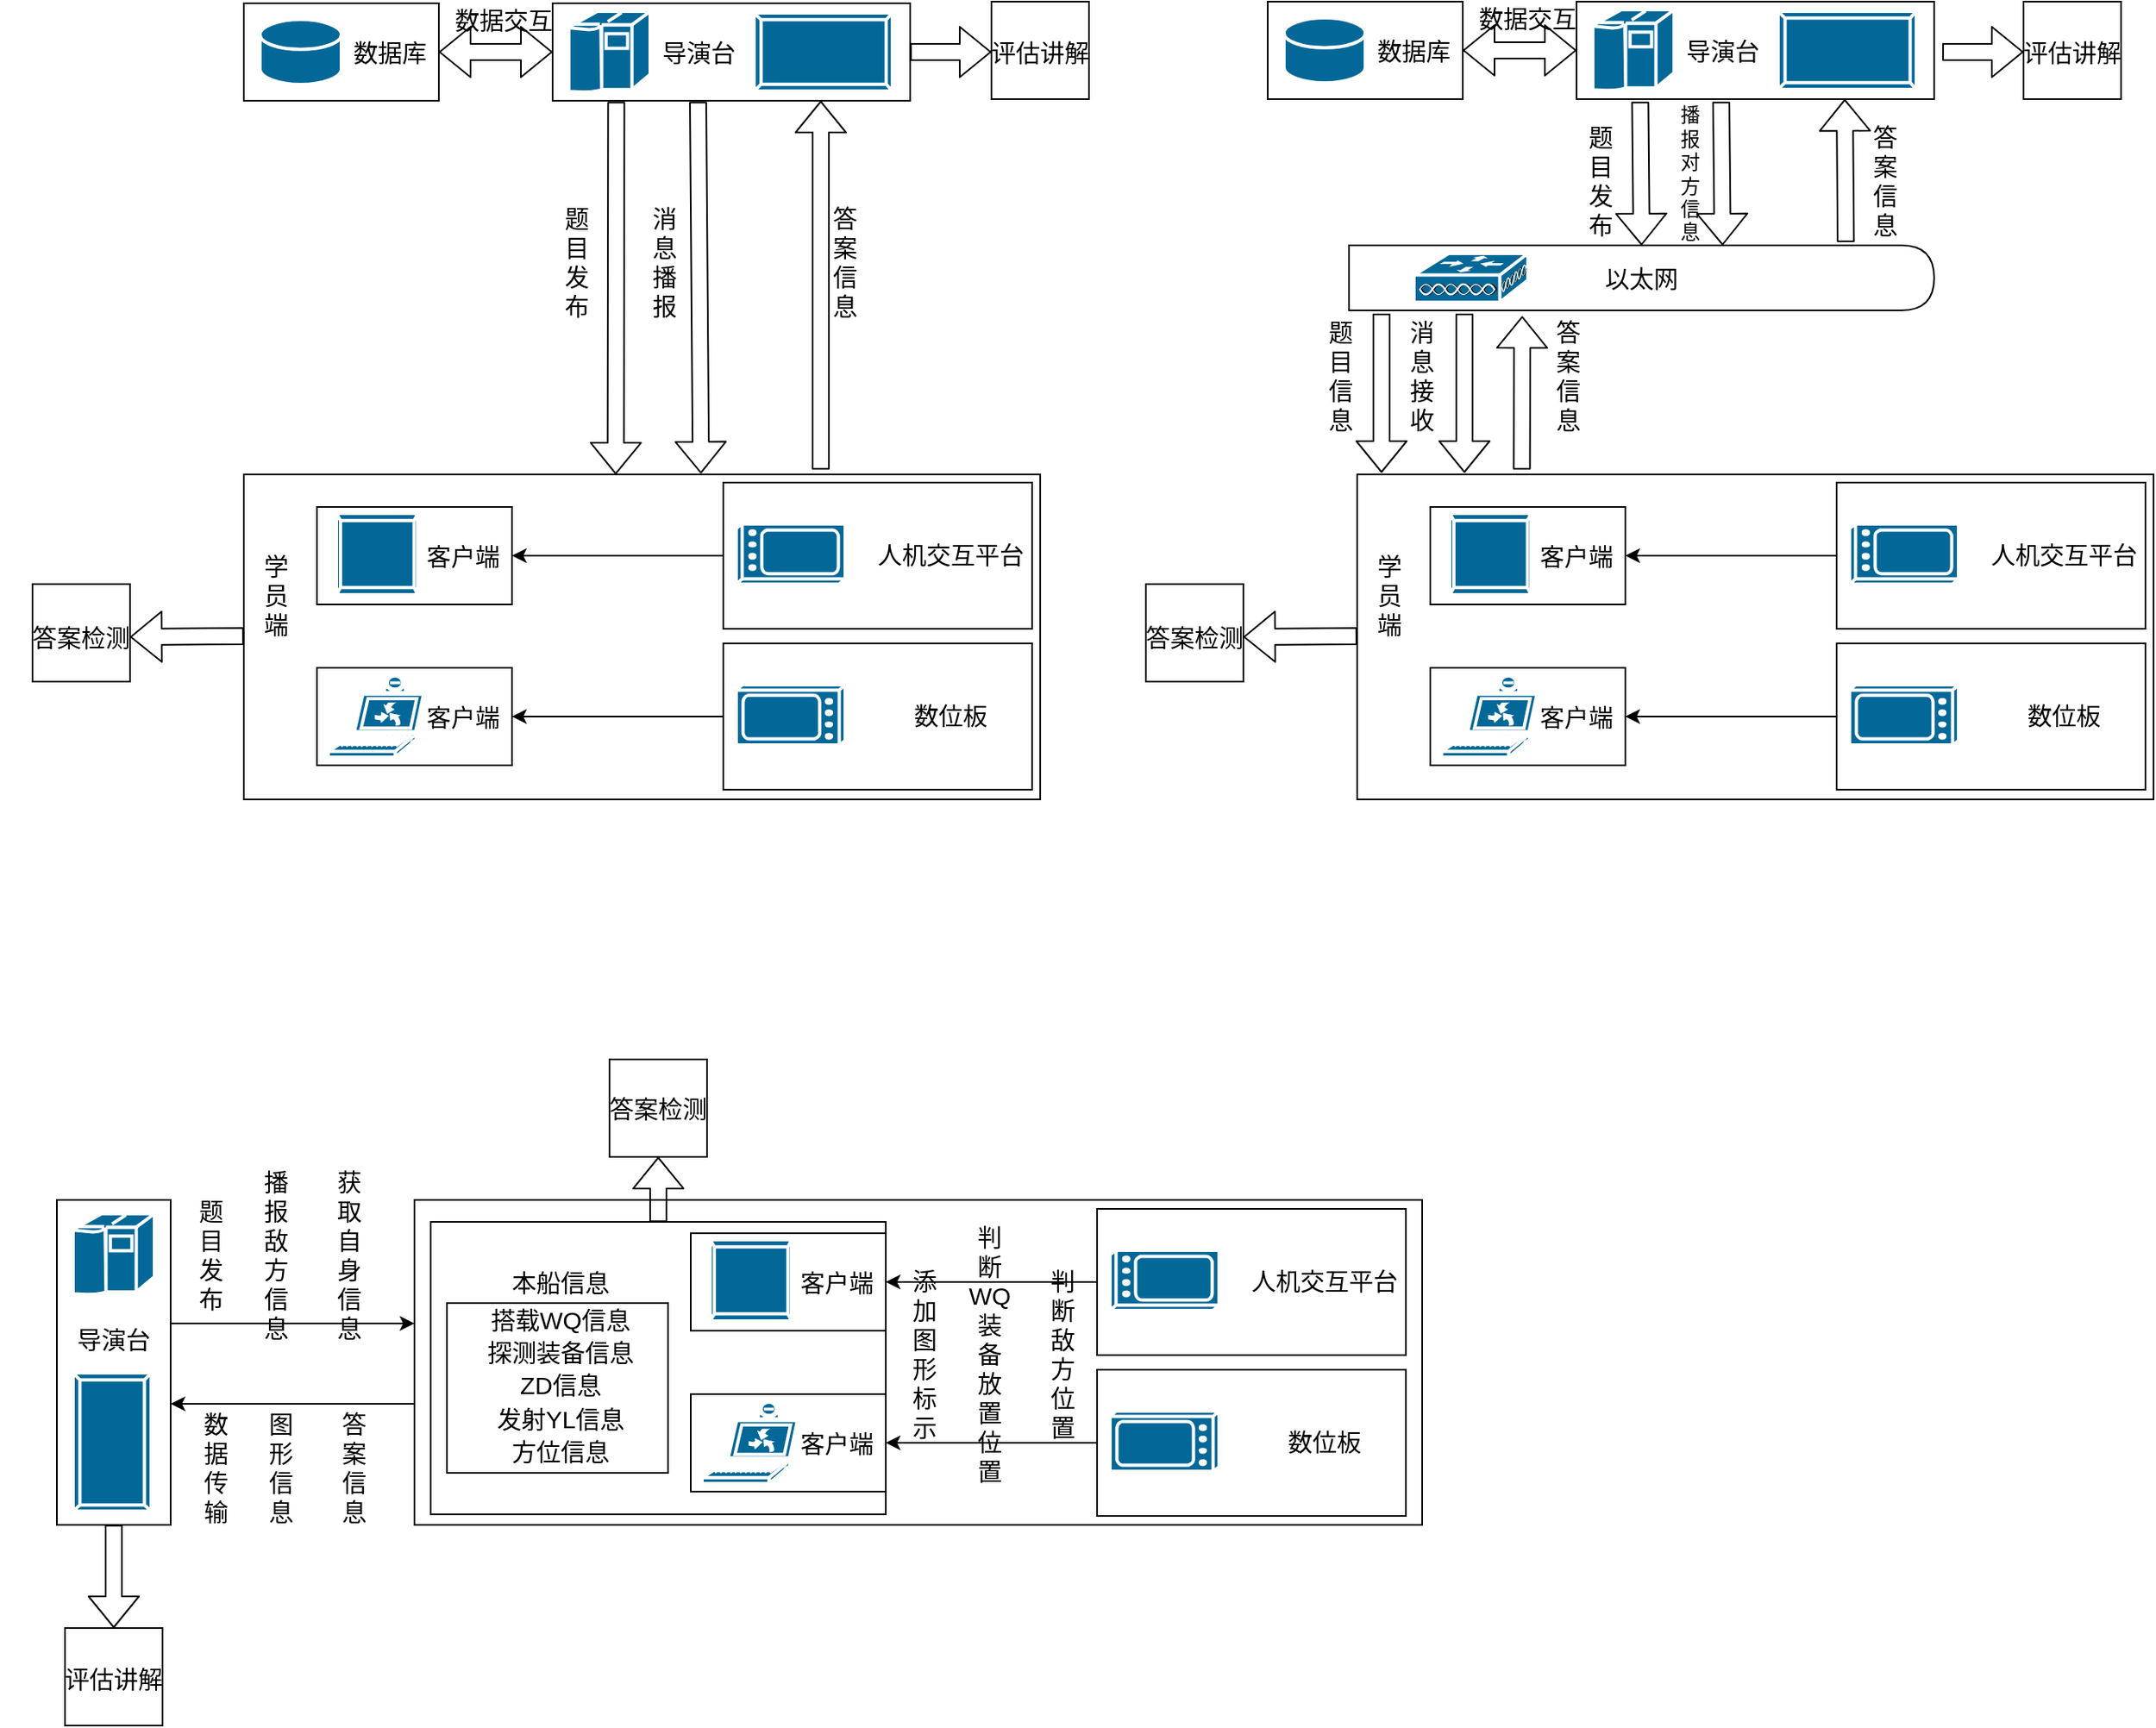 <mxfile version="14.4.3" type="github">
  <diagram id="prtHgNgQTEPvFCAcTncT" name="Page-1">
    <mxGraphModel dx="1028" dy="511" grid="1" gridSize="10" guides="1" tooltips="1" connect="1" arrows="1" fold="1" page="1" pageScale="1" pageWidth="827" pageHeight="1169" math="0" shadow="0">
      <root>
        <mxCell id="0" />
        <mxCell id="1" parent="0" />
        <mxCell id="Bq_kC5_2EOcl6bQPgjw--134" value="" style="rounded=0;whiteSpace=wrap;html=1;" vertex="1" parent="1">
          <mxGeometry x="275" y="786.5" width="620" height="200" as="geometry" />
        </mxCell>
        <mxCell id="Bq_kC5_2EOcl6bQPgjw--169" value="" style="rounded=0;whiteSpace=wrap;html=1;fontSize=12;" vertex="1" parent="1">
          <mxGeometry x="285" y="800" width="280" height="180" as="geometry" />
        </mxCell>
        <mxCell id="Bq_kC5_2EOcl6bQPgjw--1" value="" style="rounded=0;whiteSpace=wrap;html=1;" vertex="1" parent="1">
          <mxGeometry x="360" y="50" width="220" height="60" as="geometry" />
        </mxCell>
        <mxCell id="Bq_kC5_2EOcl6bQPgjw--8" value="" style="shape=mxgraph.cisco.computers_and_peripherals.ibm_mainframe;html=1;pointerEvents=1;dashed=0;fillColor=#036897;strokeColor=#ffffff;strokeWidth=2;verticalLabelPosition=bottom;verticalAlign=top;align=center;outlineConnect=0;" vertex="1" parent="1">
          <mxGeometry x="370" y="55" width="50" height="50" as="geometry" />
        </mxCell>
        <mxCell id="Bq_kC5_2EOcl6bQPgjw--9" value="&lt;font style=&quot;vertical-align: inherit; font-size: 15px;&quot;&gt;&lt;font style=&quot;vertical-align: inherit; font-size: 15px;&quot;&gt;导演台&lt;/font&gt;&lt;/font&gt;" style="text;html=1;strokeColor=none;fillColor=none;align=center;verticalAlign=middle;whiteSpace=wrap;rounded=0;fontSize=15;" vertex="1" parent="1">
          <mxGeometry x="400" y="70" width="100" height="20" as="geometry" />
        </mxCell>
        <mxCell id="Bq_kC5_2EOcl6bQPgjw--10" value="" style="shape=mxgraph.cisco.misc.pad_2;html=1;pointerEvents=1;dashed=0;fillColor=#036897;strokeColor=#ffffff;strokeWidth=2;verticalLabelPosition=bottom;verticalAlign=top;align=center;outlineConnect=0;fontSize=15;" vertex="1" parent="1">
          <mxGeometry x="484" y="56" width="85" height="48" as="geometry" />
        </mxCell>
        <mxCell id="Bq_kC5_2EOcl6bQPgjw--13" value="" style="rounded=0;whiteSpace=wrap;html=1;" vertex="1" parent="1">
          <mxGeometry x="170" y="50" width="120" height="60" as="geometry" />
        </mxCell>
        <mxCell id="Bq_kC5_2EOcl6bQPgjw--14" value="" style="shape=mxgraph.cisco.storage.relational_database;html=1;pointerEvents=1;dashed=0;fillColor=#036897;strokeColor=#ffffff;strokeWidth=2;verticalLabelPosition=bottom;verticalAlign=top;align=center;outlineConnect=0;fontSize=15;" vertex="1" parent="1">
          <mxGeometry x="180" y="60" width="50" height="40" as="geometry" />
        </mxCell>
        <mxCell id="Bq_kC5_2EOcl6bQPgjw--16" value="&lt;font style=&quot;vertical-align: inherit ; font-size: 15px&quot;&gt;&lt;font style=&quot;vertical-align: inherit ; font-size: 15px&quot;&gt;&lt;font style=&quot;vertical-align: inherit&quot;&gt;&lt;font style=&quot;vertical-align: inherit&quot;&gt;数据库&lt;/font&gt;&lt;/font&gt;&lt;/font&gt;&lt;/font&gt;" style="text;html=1;strokeColor=none;fillColor=none;align=center;verticalAlign=middle;whiteSpace=wrap;rounded=0;fontSize=15;" vertex="1" parent="1">
          <mxGeometry x="210" y="70" width="100" height="20" as="geometry" />
        </mxCell>
        <mxCell id="Bq_kC5_2EOcl6bQPgjw--17" value="" style="shape=flexArrow;endArrow=classic;startArrow=classic;html=1;fontSize=15;entryX=0;entryY=0.5;entryDx=0;entryDy=0;exitX=1;exitY=0.5;exitDx=0;exitDy=0;" edge="1" parent="1" source="Bq_kC5_2EOcl6bQPgjw--13" target="Bq_kC5_2EOcl6bQPgjw--1">
          <mxGeometry width="50" height="50" relative="1" as="geometry">
            <mxPoint x="290" y="90" as="sourcePoint" />
            <mxPoint x="440" y="120" as="targetPoint" />
          </mxGeometry>
        </mxCell>
        <mxCell id="Bq_kC5_2EOcl6bQPgjw--18" value="&lt;font style=&quot;vertical-align: inherit ; font-size: 15px&quot;&gt;&lt;font style=&quot;vertical-align: inherit ; font-size: 15px&quot;&gt;&lt;font style=&quot;vertical-align: inherit&quot;&gt;&lt;font style=&quot;vertical-align: inherit&quot;&gt;&lt;font style=&quot;vertical-align: inherit&quot;&gt;&lt;font style=&quot;vertical-align: inherit&quot;&gt;数据交互&lt;/font&gt;&lt;/font&gt;&lt;/font&gt;&lt;/font&gt;&lt;/font&gt;&lt;/font&gt;" style="text;html=1;strokeColor=none;fillColor=none;align=center;verticalAlign=middle;whiteSpace=wrap;rounded=0;fontSize=15;" vertex="1" parent="1">
          <mxGeometry x="280" y="50" width="100" height="20" as="geometry" />
        </mxCell>
        <mxCell id="Bq_kC5_2EOcl6bQPgjw--21" value="" style="shape=flexArrow;endArrow=classic;html=1;fontSize=15;exitX=0.178;exitY=1.027;exitDx=0;exitDy=0;exitPerimeter=0;entryX=0.467;entryY=0;entryDx=0;entryDy=0;entryPerimeter=0;" edge="1" parent="1" target="Bq_kC5_2EOcl6bQPgjw--41">
          <mxGeometry width="50" height="50" relative="1" as="geometry">
            <mxPoint x="399.16" y="110.62" as="sourcePoint" />
            <mxPoint x="399" y="335" as="targetPoint" />
          </mxGeometry>
        </mxCell>
        <mxCell id="Bq_kC5_2EOcl6bQPgjw--23" value="" style="shape=flexArrow;endArrow=classic;html=1;fontSize=15;entryX=0.574;entryY=-0.003;entryDx=0;entryDy=0;exitX=0.178;exitY=1.027;exitDx=0;exitDy=0;exitPerimeter=0;entryPerimeter=0;" edge="1" parent="1" target="Bq_kC5_2EOcl6bQPgjw--41">
          <mxGeometry width="50" height="50" relative="1" as="geometry">
            <mxPoint x="449.5" y="110.62" as="sourcePoint" />
            <mxPoint x="450.34" y="199" as="targetPoint" />
          </mxGeometry>
        </mxCell>
        <mxCell id="Bq_kC5_2EOcl6bQPgjw--25" value="" style="shape=flexArrow;endArrow=classic;html=1;fontSize=15;entryX=0.75;entryY=1;entryDx=0;entryDy=0;" edge="1" parent="1" target="Bq_kC5_2EOcl6bQPgjw--1">
          <mxGeometry width="50" height="50" relative="1" as="geometry">
            <mxPoint x="525" y="337" as="sourcePoint" />
            <mxPoint x="459.84" y="210" as="targetPoint" />
          </mxGeometry>
        </mxCell>
        <mxCell id="Bq_kC5_2EOcl6bQPgjw--41" value="" style="rounded=0;whiteSpace=wrap;html=1;" vertex="1" parent="1">
          <mxGeometry x="170" y="340" width="490" height="200" as="geometry" />
        </mxCell>
        <mxCell id="Bq_kC5_2EOcl6bQPgjw--42" value="" style="rounded=0;whiteSpace=wrap;html=1;" vertex="1" parent="1">
          <mxGeometry x="215" y="360" width="120" height="60" as="geometry" />
        </mxCell>
        <mxCell id="Bq_kC5_2EOcl6bQPgjw--43" style="edgeStyle=orthogonalEdgeStyle;rounded=0;orthogonalLoop=1;jettySize=auto;html=1;fontSize=15;" edge="1" parent="1" source="Bq_kC5_2EOcl6bQPgjw--44">
          <mxGeometry relative="1" as="geometry">
            <mxPoint x="335" y="390" as="targetPoint" />
          </mxGeometry>
        </mxCell>
        <mxCell id="Bq_kC5_2EOcl6bQPgjw--44" value="" style="rounded=0;whiteSpace=wrap;html=1;" vertex="1" parent="1">
          <mxGeometry x="465" y="345" width="190" height="90" as="geometry" />
        </mxCell>
        <mxCell id="Bq_kC5_2EOcl6bQPgjw--45" value="&lt;font style=&quot;vertical-align: inherit ; font-size: 15px&quot;&gt;&lt;font style=&quot;vertical-align: inherit ; font-size: 15px&quot;&gt;&lt;font style=&quot;vertical-align: inherit&quot;&gt;&lt;font style=&quot;vertical-align: inherit&quot;&gt;&lt;font style=&quot;vertical-align: inherit&quot;&gt;&lt;font style=&quot;vertical-align: inherit&quot;&gt;客户端&lt;/font&gt;&lt;/font&gt;&lt;/font&gt;&lt;/font&gt;&lt;/font&gt;&lt;/font&gt;" style="text;html=1;strokeColor=none;fillColor=none;align=center;verticalAlign=middle;whiteSpace=wrap;rounded=0;fontSize=15;" vertex="1" parent="1">
          <mxGeometry x="255" y="380" width="100" height="20" as="geometry" />
        </mxCell>
        <mxCell id="Bq_kC5_2EOcl6bQPgjw--48" value="&lt;font style=&quot;vertical-align: inherit ; font-size: 15px&quot;&gt;&lt;font style=&quot;vertical-align: inherit ; font-size: 15px&quot;&gt;&lt;font style=&quot;vertical-align: inherit&quot;&gt;&lt;font style=&quot;vertical-align: inherit&quot;&gt;&lt;font style=&quot;vertical-align: inherit&quot;&gt;&lt;font style=&quot;vertical-align: inherit&quot;&gt;&lt;font style=&quot;vertical-align: inherit&quot;&gt;&lt;font style=&quot;vertical-align: inherit&quot;&gt;人机交互平台&lt;/font&gt;&lt;/font&gt;&lt;/font&gt;&lt;/font&gt;&lt;/font&gt;&lt;/font&gt;&lt;/font&gt;&lt;/font&gt;" style="text;html=1;strokeColor=none;fillColor=none;align=center;verticalAlign=middle;whiteSpace=wrap;rounded=0;fontSize=15;" vertex="1" parent="1">
          <mxGeometry x="555" y="379" width="100" height="20" as="geometry" />
        </mxCell>
        <mxCell id="Bq_kC5_2EOcl6bQPgjw--49" value="&lt;font style=&quot;vertical-align: inherit ; font-size: 15px&quot;&gt;&lt;font style=&quot;vertical-align: inherit ; font-size: 15px&quot;&gt;&lt;font style=&quot;vertical-align: inherit&quot;&gt;&lt;font style=&quot;vertical-align: inherit&quot;&gt;&lt;font style=&quot;vertical-align: inherit&quot;&gt;&lt;font style=&quot;vertical-align: inherit&quot;&gt;学员端&lt;/font&gt;&lt;/font&gt;&lt;/font&gt;&lt;/font&gt;&lt;/font&gt;&lt;/font&gt;" style="text;html=1;strokeColor=none;fillColor=none;align=center;verticalAlign=middle;whiteSpace=wrap;rounded=0;fontSize=15;" vertex="1" parent="1">
          <mxGeometry x="180" y="403.5" width="20" height="20" as="geometry" />
        </mxCell>
        <mxCell id="Bq_kC5_2EOcl6bQPgjw--51" value="" style="rounded=0;whiteSpace=wrap;html=1;" vertex="1" parent="1">
          <mxGeometry x="990" y="49" width="220" height="60" as="geometry" />
        </mxCell>
        <mxCell id="Bq_kC5_2EOcl6bQPgjw--52" value="" style="shape=delay;whiteSpace=wrap;html=1;" vertex="1" parent="1">
          <mxGeometry x="850" y="199" width="360" height="40" as="geometry" />
        </mxCell>
        <mxCell id="Bq_kC5_2EOcl6bQPgjw--53" value="" style="shape=mxgraph.cisco.computers_and_peripherals.ibm_mainframe;html=1;pointerEvents=1;dashed=0;fillColor=#036897;strokeColor=#ffffff;strokeWidth=2;verticalLabelPosition=bottom;verticalAlign=top;align=center;outlineConnect=0;" vertex="1" parent="1">
          <mxGeometry x="1000" y="54" width="50" height="50" as="geometry" />
        </mxCell>
        <mxCell id="Bq_kC5_2EOcl6bQPgjw--54" value="&lt;font style=&quot;vertical-align: inherit; font-size: 15px;&quot;&gt;&lt;font style=&quot;vertical-align: inherit; font-size: 15px;&quot;&gt;导演台&lt;/font&gt;&lt;/font&gt;" style="text;html=1;strokeColor=none;fillColor=none;align=center;verticalAlign=middle;whiteSpace=wrap;rounded=0;fontSize=15;" vertex="1" parent="1">
          <mxGeometry x="1030" y="69" width="100" height="20" as="geometry" />
        </mxCell>
        <mxCell id="Bq_kC5_2EOcl6bQPgjw--55" value="" style="shape=mxgraph.cisco.misc.pad_2;html=1;pointerEvents=1;dashed=0;fillColor=#036897;strokeColor=#ffffff;strokeWidth=2;verticalLabelPosition=bottom;verticalAlign=top;align=center;outlineConnect=0;fontSize=15;" vertex="1" parent="1">
          <mxGeometry x="1114" y="55" width="85" height="48" as="geometry" />
        </mxCell>
        <mxCell id="Bq_kC5_2EOcl6bQPgjw--56" value="" style="shape=mxgraph.cisco.misc.mesh_ap;html=1;pointerEvents=1;dashed=0;fillColor=#036897;strokeColor=#ffffff;strokeWidth=2;verticalLabelPosition=bottom;verticalAlign=top;align=center;outlineConnect=0;fontSize=15;" vertex="1" parent="1">
          <mxGeometry x="890" y="204" width="70" height="30" as="geometry" />
        </mxCell>
        <mxCell id="Bq_kC5_2EOcl6bQPgjw--57" value="&lt;font style=&quot;vertical-align: inherit ; font-size: 15px&quot;&gt;&lt;font style=&quot;vertical-align: inherit ; font-size: 15px&quot;&gt;&lt;font style=&quot;vertical-align: inherit&quot;&gt;&lt;font style=&quot;vertical-align: inherit&quot;&gt;以太网&lt;/font&gt;&lt;/font&gt;&lt;/font&gt;&lt;/font&gt;" style="text;html=1;strokeColor=none;fillColor=none;align=center;verticalAlign=middle;whiteSpace=wrap;rounded=0;fontSize=15;" vertex="1" parent="1">
          <mxGeometry x="980" y="209" width="100" height="20" as="geometry" />
        </mxCell>
        <mxCell id="Bq_kC5_2EOcl6bQPgjw--58" value="" style="rounded=0;whiteSpace=wrap;html=1;" vertex="1" parent="1">
          <mxGeometry x="800" y="49" width="120" height="60" as="geometry" />
        </mxCell>
        <mxCell id="Bq_kC5_2EOcl6bQPgjw--59" value="" style="shape=mxgraph.cisco.storage.relational_database;html=1;pointerEvents=1;dashed=0;fillColor=#036897;strokeColor=#ffffff;strokeWidth=2;verticalLabelPosition=bottom;verticalAlign=top;align=center;outlineConnect=0;fontSize=15;" vertex="1" parent="1">
          <mxGeometry x="810" y="59" width="50" height="40" as="geometry" />
        </mxCell>
        <mxCell id="Bq_kC5_2EOcl6bQPgjw--60" value="&lt;font style=&quot;vertical-align: inherit ; font-size: 15px&quot;&gt;&lt;font style=&quot;vertical-align: inherit ; font-size: 15px&quot;&gt;&lt;font style=&quot;vertical-align: inherit&quot;&gt;&lt;font style=&quot;vertical-align: inherit&quot;&gt;数据库&lt;/font&gt;&lt;/font&gt;&lt;/font&gt;&lt;/font&gt;" style="text;html=1;strokeColor=none;fillColor=none;align=center;verticalAlign=middle;whiteSpace=wrap;rounded=0;fontSize=15;" vertex="1" parent="1">
          <mxGeometry x="840" y="69" width="100" height="20" as="geometry" />
        </mxCell>
        <mxCell id="Bq_kC5_2EOcl6bQPgjw--61" value="" style="shape=flexArrow;endArrow=classic;startArrow=classic;html=1;fontSize=15;entryX=0;entryY=0.5;entryDx=0;entryDy=0;exitX=1;exitY=0.5;exitDx=0;exitDy=0;" edge="1" parent="1" source="Bq_kC5_2EOcl6bQPgjw--58" target="Bq_kC5_2EOcl6bQPgjw--51">
          <mxGeometry width="50" height="50" relative="1" as="geometry">
            <mxPoint x="920" y="89" as="sourcePoint" />
            <mxPoint x="1070" y="119" as="targetPoint" />
          </mxGeometry>
        </mxCell>
        <mxCell id="Bq_kC5_2EOcl6bQPgjw--62" value="&lt;font style=&quot;vertical-align: inherit ; font-size: 15px&quot;&gt;&lt;font style=&quot;vertical-align: inherit ; font-size: 15px&quot;&gt;&lt;font style=&quot;vertical-align: inherit&quot;&gt;&lt;font style=&quot;vertical-align: inherit&quot;&gt;&lt;font style=&quot;vertical-align: inherit&quot;&gt;&lt;font style=&quot;vertical-align: inherit&quot;&gt;数据交互&lt;/font&gt;&lt;/font&gt;&lt;/font&gt;&lt;/font&gt;&lt;/font&gt;&lt;/font&gt;" style="text;html=1;strokeColor=none;fillColor=none;align=center;verticalAlign=middle;whiteSpace=wrap;rounded=0;fontSize=15;" vertex="1" parent="1">
          <mxGeometry x="910" y="49" width="100" height="20" as="geometry" />
        </mxCell>
        <mxCell id="Bq_kC5_2EOcl6bQPgjw--63" value="" style="shape=flexArrow;endArrow=classic;html=1;fontSize=15;entryX=0.5;entryY=0;entryDx=0;entryDy=0;exitX=0.178;exitY=1.027;exitDx=0;exitDy=0;exitPerimeter=0;" edge="1" parent="1" source="Bq_kC5_2EOcl6bQPgjw--51" target="Bq_kC5_2EOcl6bQPgjw--52">
          <mxGeometry width="50" height="50" relative="1" as="geometry">
            <mxPoint x="800" y="149" as="sourcePoint" />
            <mxPoint x="1040" y="159" as="targetPoint" />
          </mxGeometry>
        </mxCell>
        <mxCell id="Bq_kC5_2EOcl6bQPgjw--64" value="&lt;font style=&quot;vertical-align: inherit ; font-size: 15px&quot;&gt;&lt;font style=&quot;vertical-align: inherit ; font-size: 15px&quot;&gt;&lt;font style=&quot;vertical-align: inherit&quot;&gt;&lt;font style=&quot;vertical-align: inherit&quot;&gt;题目发布&lt;/font&gt;&lt;/font&gt;&lt;/font&gt;&lt;/font&gt;" style="text;html=1;strokeColor=none;fillColor=none;align=center;verticalAlign=middle;whiteSpace=wrap;rounded=0;fontSize=15;" vertex="1" parent="1">
          <mxGeometry x="990" y="149" width="30" height="20" as="geometry" />
        </mxCell>
        <mxCell id="Bq_kC5_2EOcl6bQPgjw--65" value="" style="shape=flexArrow;endArrow=classic;html=1;fontSize=15;entryX=0.5;entryY=0;entryDx=0;entryDy=0;exitX=0.178;exitY=1.027;exitDx=0;exitDy=0;exitPerimeter=0;" edge="1" parent="1">
          <mxGeometry width="50" height="50" relative="1" as="geometry">
            <mxPoint x="1079" y="110.62" as="sourcePoint" />
            <mxPoint x="1079.84" y="199" as="targetPoint" />
          </mxGeometry>
        </mxCell>
        <mxCell id="Bq_kC5_2EOcl6bQPgjw--66" value="&lt;font style=&quot;vertical-align: inherit; font-size: 12px;&quot;&gt;&lt;font style=&quot;vertical-align: inherit; font-size: 12px;&quot;&gt;&lt;font style=&quot;vertical-align: inherit; font-size: 12px;&quot;&gt;&lt;font style=&quot;vertical-align: inherit; font-size: 12px;&quot;&gt;&lt;font style=&quot;vertical-align: inherit; font-size: 12px;&quot;&gt;&lt;font style=&quot;vertical-align: inherit; font-size: 12px;&quot;&gt;&lt;font style=&quot;vertical-align: inherit; font-size: 12px;&quot;&gt;&lt;font style=&quot;vertical-align: inherit ; font-size: 12px&quot;&gt;播报对方信息&lt;/font&gt;&lt;/font&gt;&lt;/font&gt;&lt;/font&gt;&lt;/font&gt;&lt;/font&gt;&lt;/font&gt;&lt;/font&gt;" style="text;html=1;strokeColor=none;fillColor=none;align=center;verticalAlign=middle;whiteSpace=wrap;rounded=0;fontSize=12;" vertex="1" parent="1">
          <mxGeometry x="1050" y="149" width="20" height="11" as="geometry" />
        </mxCell>
        <mxCell id="Bq_kC5_2EOcl6bQPgjw--67" value="" style="shape=flexArrow;endArrow=classic;html=1;fontSize=15;entryX=0.75;entryY=1;entryDx=0;entryDy=0;exitX=0.849;exitY=-0.05;exitDx=0;exitDy=0;exitPerimeter=0;" edge="1" parent="1" source="Bq_kC5_2EOcl6bQPgjw--52" target="Bq_kC5_2EOcl6bQPgjw--51">
          <mxGeometry width="50" height="50" relative="1" as="geometry">
            <mxPoint x="1089" y="120.62" as="sourcePoint" />
            <mxPoint x="1089.84" y="209" as="targetPoint" />
          </mxGeometry>
        </mxCell>
        <mxCell id="Bq_kC5_2EOcl6bQPgjw--68" value="&lt;font style=&quot;vertical-align: inherit ; font-size: 15px&quot;&gt;&lt;font style=&quot;vertical-align: inherit ; font-size: 15px&quot;&gt;&lt;font style=&quot;vertical-align: inherit&quot;&gt;&lt;font style=&quot;vertical-align: inherit&quot;&gt;&lt;font style=&quot;vertical-align: inherit&quot;&gt;&lt;font style=&quot;vertical-align: inherit&quot;&gt;&lt;font style=&quot;vertical-align: inherit&quot;&gt;&lt;font style=&quot;vertical-align: inherit&quot;&gt;答案信息&lt;/font&gt;&lt;/font&gt;&lt;/font&gt;&lt;/font&gt;&lt;/font&gt;&lt;/font&gt;&lt;/font&gt;&lt;/font&gt;" style="text;html=1;strokeColor=none;fillColor=none;align=center;verticalAlign=middle;whiteSpace=wrap;rounded=0;fontSize=15;" vertex="1" parent="1">
          <mxGeometry x="1170" y="149" width="20" height="20" as="geometry" />
        </mxCell>
        <mxCell id="Bq_kC5_2EOcl6bQPgjw--69" value="&lt;font style=&quot;vertical-align: inherit ; font-size: 15px&quot;&gt;&lt;font style=&quot;vertical-align: inherit ; font-size: 15px&quot;&gt;&lt;font style=&quot;vertical-align: inherit&quot;&gt;&lt;font style=&quot;vertical-align: inherit&quot;&gt;&lt;font style=&quot;vertical-align: inherit&quot;&gt;&lt;font style=&quot;vertical-align: inherit&quot;&gt;题目信息&lt;/font&gt;&lt;/font&gt;&lt;/font&gt;&lt;/font&gt;&lt;/font&gt;&lt;/font&gt;" style="text;html=1;strokeColor=none;fillColor=none;align=center;verticalAlign=middle;whiteSpace=wrap;rounded=0;fontSize=15;" vertex="1" parent="1">
          <mxGeometry x="830" y="269" width="30" height="20" as="geometry" />
        </mxCell>
        <mxCell id="Bq_kC5_2EOcl6bQPgjw--70" value="" style="shape=flexArrow;endArrow=classic;html=1;fontSize=15;" edge="1" parent="1">
          <mxGeometry width="50" height="50" relative="1" as="geometry">
            <mxPoint x="921" y="241" as="sourcePoint" />
            <mxPoint x="921" y="339" as="targetPoint" />
          </mxGeometry>
        </mxCell>
        <mxCell id="Bq_kC5_2EOcl6bQPgjw--71" value="&lt;font style=&quot;vertical-align: inherit ; font-size: 15px&quot;&gt;&lt;font style=&quot;vertical-align: inherit ; font-size: 15px&quot;&gt;&lt;font style=&quot;vertical-align: inherit&quot;&gt;&lt;font style=&quot;vertical-align: inherit&quot;&gt;&lt;font style=&quot;vertical-align: inherit&quot;&gt;&lt;font style=&quot;vertical-align: inherit&quot;&gt;&lt;font style=&quot;vertical-align: inherit&quot;&gt;&lt;font style=&quot;vertical-align: inherit&quot;&gt;消息接收&lt;/font&gt;&lt;/font&gt;&lt;/font&gt;&lt;/font&gt;&lt;/font&gt;&lt;/font&gt;&lt;/font&gt;&lt;/font&gt;" style="text;html=1;strokeColor=none;fillColor=none;align=center;verticalAlign=middle;whiteSpace=wrap;rounded=0;fontSize=15;" vertex="1" parent="1">
          <mxGeometry x="880" y="269" width="30" height="20" as="geometry" />
        </mxCell>
        <mxCell id="Bq_kC5_2EOcl6bQPgjw--72" value="" style="shape=flexArrow;endArrow=classic;html=1;fontSize=15;exitX=0.319;exitY=-0.014;exitDx=0;exitDy=0;exitPerimeter=0;entryX=0.296;entryY=1.09;entryDx=0;entryDy=0;entryPerimeter=0;" edge="1" parent="1" target="Bq_kC5_2EOcl6bQPgjw--52">
          <mxGeometry width="50" height="50" relative="1" as="geometry">
            <mxPoint x="956.31" y="337.04" as="sourcePoint" />
            <mxPoint x="981" y="319" as="targetPoint" />
          </mxGeometry>
        </mxCell>
        <mxCell id="Bq_kC5_2EOcl6bQPgjw--73" value="&lt;font style=&quot;vertical-align: inherit ; font-size: 15px&quot;&gt;&lt;font style=&quot;vertical-align: inherit ; font-size: 15px&quot;&gt;&lt;font style=&quot;vertical-align: inherit&quot;&gt;&lt;font style=&quot;vertical-align: inherit&quot;&gt;&lt;font style=&quot;vertical-align: inherit&quot;&gt;&lt;font style=&quot;vertical-align: inherit&quot;&gt;&lt;font style=&quot;vertical-align: inherit&quot;&gt;&lt;font style=&quot;vertical-align: inherit&quot;&gt;&lt;font style=&quot;vertical-align: inherit&quot;&gt;&lt;font style=&quot;vertical-align: inherit&quot;&gt;答案信息&lt;/font&gt;&lt;/font&gt;&lt;/font&gt;&lt;/font&gt;&lt;/font&gt;&lt;/font&gt;&lt;/font&gt;&lt;/font&gt;&lt;/font&gt;&lt;/font&gt;" style="text;html=1;strokeColor=none;fillColor=none;align=center;verticalAlign=middle;whiteSpace=wrap;rounded=0;fontSize=15;" vertex="1" parent="1">
          <mxGeometry x="970" y="269" width="30" height="20" as="geometry" />
        </mxCell>
        <mxCell id="Bq_kC5_2EOcl6bQPgjw--83" value="" style="shape=flexArrow;endArrow=classic;html=1;fontSize=15;" edge="1" parent="1">
          <mxGeometry width="50" height="50" relative="1" as="geometry">
            <mxPoint x="870" y="241" as="sourcePoint" />
            <mxPoint x="870" y="339" as="targetPoint" />
          </mxGeometry>
        </mxCell>
        <mxCell id="Bq_kC5_2EOcl6bQPgjw--86" value="" style="shape=flexArrow;endArrow=classic;html=1;fontSize=15;exitX=1;exitY=0.5;exitDx=0;exitDy=0;" edge="1" parent="1" source="Bq_kC5_2EOcl6bQPgjw--1">
          <mxGeometry width="50" height="50" relative="1" as="geometry">
            <mxPoint x="535.64" y="208" as="sourcePoint" />
            <mxPoint x="630" y="80" as="targetPoint" />
          </mxGeometry>
        </mxCell>
        <mxCell id="Bq_kC5_2EOcl6bQPgjw--87" value="" style="rounded=0;whiteSpace=wrap;html=1;" vertex="1" parent="1">
          <mxGeometry x="630" y="49" width="60" height="60" as="geometry" />
        </mxCell>
        <mxCell id="Bq_kC5_2EOcl6bQPgjw--88" value="评估讲解" style="text;html=1;strokeColor=none;fillColor=none;align=center;verticalAlign=middle;whiteSpace=wrap;rounded=0;fontSize=15;" vertex="1" parent="1">
          <mxGeometry x="610" y="70" width="100" height="20" as="geometry" />
        </mxCell>
        <mxCell id="Bq_kC5_2EOcl6bQPgjw--89" value="" style="rounded=0;whiteSpace=wrap;html=1;" vertex="1" parent="1">
          <mxGeometry x="215" y="459" width="120" height="60" as="geometry" />
        </mxCell>
        <mxCell id="Bq_kC5_2EOcl6bQPgjw--90" value="" style="shape=mxgraph.cisco.computers_and_peripherals.upc;html=1;pointerEvents=1;dashed=0;fillColor=#036897;strokeColor=#ffffff;strokeWidth=2;verticalLabelPosition=bottom;verticalAlign=top;align=center;outlineConnect=0;fontSize=15;" vertex="1" parent="1">
          <mxGeometry x="222" y="464" width="60" height="50" as="geometry" />
        </mxCell>
        <mxCell id="Bq_kC5_2EOcl6bQPgjw--92" value="" style="shape=mxgraph.cisco.misc.pad_2;html=1;pointerEvents=1;dashed=0;fillColor=#036897;strokeColor=#ffffff;strokeWidth=2;verticalLabelPosition=bottom;verticalAlign=top;align=center;outlineConnect=0;fontSize=12;" vertex="1" parent="1">
          <mxGeometry x="227" y="364" width="50" height="50" as="geometry" />
        </mxCell>
        <mxCell id="Bq_kC5_2EOcl6bQPgjw--93" value="&lt;font style=&quot;vertical-align: inherit ; font-size: 15px&quot;&gt;&lt;font style=&quot;vertical-align: inherit ; font-size: 15px&quot;&gt;&lt;font style=&quot;vertical-align: inherit&quot;&gt;&lt;font style=&quot;vertical-align: inherit&quot;&gt;&lt;font style=&quot;vertical-align: inherit&quot;&gt;&lt;font style=&quot;vertical-align: inherit&quot;&gt;客户端&lt;/font&gt;&lt;/font&gt;&lt;/font&gt;&lt;/font&gt;&lt;/font&gt;&lt;/font&gt;" style="text;html=1;strokeColor=none;fillColor=none;align=center;verticalAlign=middle;whiteSpace=wrap;rounded=0;fontSize=15;" vertex="1" parent="1">
          <mxGeometry x="255" y="479" width="100" height="20" as="geometry" />
        </mxCell>
        <mxCell id="Bq_kC5_2EOcl6bQPgjw--98" style="edgeStyle=orthogonalEdgeStyle;rounded=0;orthogonalLoop=1;jettySize=auto;html=1;fontSize=12;" edge="1" parent="1" source="Bq_kC5_2EOcl6bQPgjw--94" target="Bq_kC5_2EOcl6bQPgjw--89">
          <mxGeometry relative="1" as="geometry" />
        </mxCell>
        <mxCell id="Bq_kC5_2EOcl6bQPgjw--94" value="" style="rounded=0;whiteSpace=wrap;html=1;" vertex="1" parent="1">
          <mxGeometry x="465" y="444" width="190" height="90" as="geometry" />
        </mxCell>
        <mxCell id="Bq_kC5_2EOcl6bQPgjw--95" value="" style="shape=mxgraph.cisco.misc.handheld;html=1;pointerEvents=1;dashed=0;fillColor=#036897;strokeColor=#ffffff;strokeWidth=2;verticalLabelPosition=bottom;verticalAlign=top;align=center;outlineConnect=0;fontSize=15;" vertex="1" parent="1">
          <mxGeometry x="473" y="469.5" width="67" height="37" as="geometry" />
        </mxCell>
        <mxCell id="Bq_kC5_2EOcl6bQPgjw--96" value="&lt;font style=&quot;vertical-align: inherit ; font-size: 15px&quot;&gt;&lt;font style=&quot;vertical-align: inherit ; font-size: 15px&quot;&gt;&lt;font style=&quot;vertical-align: inherit&quot;&gt;&lt;font style=&quot;vertical-align: inherit&quot;&gt;&lt;font style=&quot;vertical-align: inherit&quot;&gt;&lt;font style=&quot;vertical-align: inherit&quot;&gt;&lt;font style=&quot;vertical-align: inherit&quot;&gt;&lt;font style=&quot;vertical-align: inherit&quot;&gt;数位板&lt;/font&gt;&lt;/font&gt;&lt;/font&gt;&lt;/font&gt;&lt;/font&gt;&lt;/font&gt;&lt;/font&gt;&lt;/font&gt;" style="text;html=1;strokeColor=none;fillColor=none;align=center;verticalAlign=middle;whiteSpace=wrap;rounded=0;fontSize=15;" vertex="1" parent="1">
          <mxGeometry x="555" y="478" width="100" height="20" as="geometry" />
        </mxCell>
        <mxCell id="Bq_kC5_2EOcl6bQPgjw--47" value="" style="shape=mxgraph.cisco.misc.handheld;html=1;pointerEvents=1;dashed=0;fillColor=#036897;strokeColor=#ffffff;strokeWidth=2;verticalLabelPosition=bottom;verticalAlign=top;align=center;outlineConnect=0;fontSize=15;direction=west;" vertex="1" parent="1">
          <mxGeometry x="473" y="370.5" width="67" height="37" as="geometry" />
        </mxCell>
        <mxCell id="Bq_kC5_2EOcl6bQPgjw--100" value="&lt;font style=&quot;vertical-align: inherit ; font-size: 15px&quot;&gt;&lt;font style=&quot;vertical-align: inherit ; font-size: 15px&quot;&gt;&lt;font style=&quot;vertical-align: inherit&quot;&gt;&lt;font style=&quot;vertical-align: inherit&quot;&gt;题目发布&lt;/font&gt;&lt;/font&gt;&lt;/font&gt;&lt;/font&gt;" style="text;html=1;strokeColor=none;fillColor=none;align=center;verticalAlign=middle;whiteSpace=wrap;rounded=0;fontSize=15;" vertex="1" parent="1">
          <mxGeometry x="360" y="199" width="30" height="20" as="geometry" />
        </mxCell>
        <mxCell id="Bq_kC5_2EOcl6bQPgjw--101" value="&lt;font style=&quot;vertical-align: inherit ; font-size: 15px&quot;&gt;&lt;font style=&quot;vertical-align: inherit ; font-size: 15px&quot;&gt;&lt;font style=&quot;vertical-align: inherit&quot;&gt;&lt;font style=&quot;vertical-align: inherit&quot;&gt;消息播报&lt;/font&gt;&lt;/font&gt;&lt;/font&gt;&lt;/font&gt;" style="text;html=1;strokeColor=none;fillColor=none;align=center;verticalAlign=middle;whiteSpace=wrap;rounded=0;fontSize=15;" vertex="1" parent="1">
          <mxGeometry x="414" y="199" width="30" height="20" as="geometry" />
        </mxCell>
        <mxCell id="Bq_kC5_2EOcl6bQPgjw--102" value="&lt;font style=&quot;vertical-align: inherit ; font-size: 15px&quot;&gt;&lt;font style=&quot;vertical-align: inherit ; font-size: 15px&quot;&gt;&lt;font style=&quot;vertical-align: inherit&quot;&gt;&lt;font style=&quot;vertical-align: inherit&quot;&gt;答案信息&lt;/font&gt;&lt;/font&gt;&lt;/font&gt;&lt;/font&gt;" style="text;html=1;strokeColor=none;fillColor=none;align=center;verticalAlign=middle;whiteSpace=wrap;rounded=0;fontSize=15;" vertex="1" parent="1">
          <mxGeometry x="525" y="199" width="30" height="20" as="geometry" />
        </mxCell>
        <mxCell id="Bq_kC5_2EOcl6bQPgjw--104" value="" style="rounded=0;whiteSpace=wrap;html=1;" vertex="1" parent="1">
          <mxGeometry x="40" y="407.5" width="60" height="60" as="geometry" />
        </mxCell>
        <mxCell id="Bq_kC5_2EOcl6bQPgjw--103" value="" style="shape=flexArrow;endArrow=classic;html=1;fontSize=15;exitX=1;exitY=0.5;exitDx=0;exitDy=0;" edge="1" parent="1">
          <mxGeometry width="50" height="50" relative="1" as="geometry">
            <mxPoint x="170" y="439.5" as="sourcePoint" />
            <mxPoint x="100" y="440" as="targetPoint" />
          </mxGeometry>
        </mxCell>
        <mxCell id="Bq_kC5_2EOcl6bQPgjw--105" value="&lt;font style=&quot;vertical-align: inherit ; font-size: 15px&quot;&gt;&lt;font style=&quot;vertical-align: inherit ; font-size: 15px&quot;&gt;答案检测&lt;/font&gt;&lt;/font&gt;" style="text;html=1;strokeColor=none;fillColor=none;align=center;verticalAlign=middle;whiteSpace=wrap;rounded=0;fontSize=15;" vertex="1" parent="1">
          <mxGeometry x="20" y="430" width="100" height="20" as="geometry" />
        </mxCell>
        <mxCell id="Bq_kC5_2EOcl6bQPgjw--106" value="" style="rounded=0;whiteSpace=wrap;html=1;" vertex="1" parent="1">
          <mxGeometry x="855" y="340" width="490" height="200" as="geometry" />
        </mxCell>
        <mxCell id="Bq_kC5_2EOcl6bQPgjw--107" value="" style="rounded=0;whiteSpace=wrap;html=1;" vertex="1" parent="1">
          <mxGeometry x="900" y="360" width="120" height="60" as="geometry" />
        </mxCell>
        <mxCell id="Bq_kC5_2EOcl6bQPgjw--108" style="edgeStyle=orthogonalEdgeStyle;rounded=0;orthogonalLoop=1;jettySize=auto;html=1;fontSize=15;" edge="1" parent="1" source="Bq_kC5_2EOcl6bQPgjw--109">
          <mxGeometry relative="1" as="geometry">
            <mxPoint x="1020" y="390" as="targetPoint" />
          </mxGeometry>
        </mxCell>
        <mxCell id="Bq_kC5_2EOcl6bQPgjw--109" value="" style="rounded=0;whiteSpace=wrap;html=1;" vertex="1" parent="1">
          <mxGeometry x="1150" y="345" width="190" height="90" as="geometry" />
        </mxCell>
        <mxCell id="Bq_kC5_2EOcl6bQPgjw--110" value="&lt;font style=&quot;vertical-align: inherit ; font-size: 15px&quot;&gt;&lt;font style=&quot;vertical-align: inherit ; font-size: 15px&quot;&gt;&lt;font style=&quot;vertical-align: inherit&quot;&gt;&lt;font style=&quot;vertical-align: inherit&quot;&gt;&lt;font style=&quot;vertical-align: inherit&quot;&gt;&lt;font style=&quot;vertical-align: inherit&quot;&gt;客户端&lt;/font&gt;&lt;/font&gt;&lt;/font&gt;&lt;/font&gt;&lt;/font&gt;&lt;/font&gt;" style="text;html=1;strokeColor=none;fillColor=none;align=center;verticalAlign=middle;whiteSpace=wrap;rounded=0;fontSize=15;" vertex="1" parent="1">
          <mxGeometry x="940" y="380" width="100" height="20" as="geometry" />
        </mxCell>
        <mxCell id="Bq_kC5_2EOcl6bQPgjw--111" value="&lt;font style=&quot;vertical-align: inherit ; font-size: 15px&quot;&gt;&lt;font style=&quot;vertical-align: inherit ; font-size: 15px&quot;&gt;&lt;font style=&quot;vertical-align: inherit&quot;&gt;&lt;font style=&quot;vertical-align: inherit&quot;&gt;&lt;font style=&quot;vertical-align: inherit&quot;&gt;&lt;font style=&quot;vertical-align: inherit&quot;&gt;&lt;font style=&quot;vertical-align: inherit&quot;&gt;&lt;font style=&quot;vertical-align: inherit&quot;&gt;人机交互平台&lt;/font&gt;&lt;/font&gt;&lt;/font&gt;&lt;/font&gt;&lt;/font&gt;&lt;/font&gt;&lt;/font&gt;&lt;/font&gt;" style="text;html=1;strokeColor=none;fillColor=none;align=center;verticalAlign=middle;whiteSpace=wrap;rounded=0;fontSize=15;" vertex="1" parent="1">
          <mxGeometry x="1240" y="379" width="100" height="20" as="geometry" />
        </mxCell>
        <mxCell id="Bq_kC5_2EOcl6bQPgjw--112" value="&lt;font style=&quot;vertical-align: inherit ; font-size: 15px&quot;&gt;&lt;font style=&quot;vertical-align: inherit ; font-size: 15px&quot;&gt;&lt;font style=&quot;vertical-align: inherit&quot;&gt;&lt;font style=&quot;vertical-align: inherit&quot;&gt;&lt;font style=&quot;vertical-align: inherit&quot;&gt;&lt;font style=&quot;vertical-align: inherit&quot;&gt;学员端&lt;/font&gt;&lt;/font&gt;&lt;/font&gt;&lt;/font&gt;&lt;/font&gt;&lt;/font&gt;" style="text;html=1;strokeColor=none;fillColor=none;align=center;verticalAlign=middle;whiteSpace=wrap;rounded=0;fontSize=15;" vertex="1" parent="1">
          <mxGeometry x="865" y="403.5" width="20" height="20" as="geometry" />
        </mxCell>
        <mxCell id="Bq_kC5_2EOcl6bQPgjw--113" value="" style="rounded=0;whiteSpace=wrap;html=1;" vertex="1" parent="1">
          <mxGeometry x="900" y="459" width="120" height="60" as="geometry" />
        </mxCell>
        <mxCell id="Bq_kC5_2EOcl6bQPgjw--114" value="" style="shape=mxgraph.cisco.computers_and_peripherals.upc;html=1;pointerEvents=1;dashed=0;fillColor=#036897;strokeColor=#ffffff;strokeWidth=2;verticalLabelPosition=bottom;verticalAlign=top;align=center;outlineConnect=0;fontSize=15;" vertex="1" parent="1">
          <mxGeometry x="907" y="464" width="60" height="50" as="geometry" />
        </mxCell>
        <mxCell id="Bq_kC5_2EOcl6bQPgjw--115" value="" style="shape=mxgraph.cisco.misc.pad_2;html=1;pointerEvents=1;dashed=0;fillColor=#036897;strokeColor=#ffffff;strokeWidth=2;verticalLabelPosition=bottom;verticalAlign=top;align=center;outlineConnect=0;fontSize=12;" vertex="1" parent="1">
          <mxGeometry x="912" y="364" width="50" height="50" as="geometry" />
        </mxCell>
        <mxCell id="Bq_kC5_2EOcl6bQPgjw--116" value="&lt;font style=&quot;vertical-align: inherit ; font-size: 15px&quot;&gt;&lt;font style=&quot;vertical-align: inherit ; font-size: 15px&quot;&gt;&lt;font style=&quot;vertical-align: inherit&quot;&gt;&lt;font style=&quot;vertical-align: inherit&quot;&gt;&lt;font style=&quot;vertical-align: inherit&quot;&gt;&lt;font style=&quot;vertical-align: inherit&quot;&gt;客户端&lt;/font&gt;&lt;/font&gt;&lt;/font&gt;&lt;/font&gt;&lt;/font&gt;&lt;/font&gt;" style="text;html=1;strokeColor=none;fillColor=none;align=center;verticalAlign=middle;whiteSpace=wrap;rounded=0;fontSize=15;" vertex="1" parent="1">
          <mxGeometry x="940" y="479" width="100" height="20" as="geometry" />
        </mxCell>
        <mxCell id="Bq_kC5_2EOcl6bQPgjw--117" style="edgeStyle=orthogonalEdgeStyle;rounded=0;orthogonalLoop=1;jettySize=auto;html=1;fontSize=12;" edge="1" parent="1" source="Bq_kC5_2EOcl6bQPgjw--118" target="Bq_kC5_2EOcl6bQPgjw--113">
          <mxGeometry relative="1" as="geometry" />
        </mxCell>
        <mxCell id="Bq_kC5_2EOcl6bQPgjw--118" value="" style="rounded=0;whiteSpace=wrap;html=1;" vertex="1" parent="1">
          <mxGeometry x="1150" y="444" width="190" height="90" as="geometry" />
        </mxCell>
        <mxCell id="Bq_kC5_2EOcl6bQPgjw--119" value="" style="shape=mxgraph.cisco.misc.handheld;html=1;pointerEvents=1;dashed=0;fillColor=#036897;strokeColor=#ffffff;strokeWidth=2;verticalLabelPosition=bottom;verticalAlign=top;align=center;outlineConnect=0;fontSize=15;" vertex="1" parent="1">
          <mxGeometry x="1158" y="469.5" width="67" height="37" as="geometry" />
        </mxCell>
        <mxCell id="Bq_kC5_2EOcl6bQPgjw--120" value="&lt;font style=&quot;vertical-align: inherit ; font-size: 15px&quot;&gt;&lt;font style=&quot;vertical-align: inherit ; font-size: 15px&quot;&gt;&lt;font style=&quot;vertical-align: inherit&quot;&gt;&lt;font style=&quot;vertical-align: inherit&quot;&gt;&lt;font style=&quot;vertical-align: inherit&quot;&gt;&lt;font style=&quot;vertical-align: inherit&quot;&gt;&lt;font style=&quot;vertical-align: inherit&quot;&gt;&lt;font style=&quot;vertical-align: inherit&quot;&gt;数位板&lt;/font&gt;&lt;/font&gt;&lt;/font&gt;&lt;/font&gt;&lt;/font&gt;&lt;/font&gt;&lt;/font&gt;&lt;/font&gt;" style="text;html=1;strokeColor=none;fillColor=none;align=center;verticalAlign=middle;whiteSpace=wrap;rounded=0;fontSize=15;" vertex="1" parent="1">
          <mxGeometry x="1240" y="478" width="100" height="20" as="geometry" />
        </mxCell>
        <mxCell id="Bq_kC5_2EOcl6bQPgjw--121" value="" style="shape=mxgraph.cisco.misc.handheld;html=1;pointerEvents=1;dashed=0;fillColor=#036897;strokeColor=#ffffff;strokeWidth=2;verticalLabelPosition=bottom;verticalAlign=top;align=center;outlineConnect=0;fontSize=15;direction=west;" vertex="1" parent="1">
          <mxGeometry x="1158" y="370.5" width="67" height="37" as="geometry" />
        </mxCell>
        <mxCell id="Bq_kC5_2EOcl6bQPgjw--122" value="" style="rounded=0;whiteSpace=wrap;html=1;" vertex="1" parent="1">
          <mxGeometry x="725" y="407.5" width="60" height="60" as="geometry" />
        </mxCell>
        <mxCell id="Bq_kC5_2EOcl6bQPgjw--123" value="" style="shape=flexArrow;endArrow=classic;html=1;fontSize=15;exitX=1;exitY=0.5;exitDx=0;exitDy=0;" edge="1" parent="1">
          <mxGeometry width="50" height="50" relative="1" as="geometry">
            <mxPoint x="855" y="439.5" as="sourcePoint" />
            <mxPoint x="785" y="440" as="targetPoint" />
          </mxGeometry>
        </mxCell>
        <mxCell id="Bq_kC5_2EOcl6bQPgjw--124" value="&lt;font style=&quot;vertical-align: inherit ; font-size: 15px&quot;&gt;&lt;font style=&quot;vertical-align: inherit ; font-size: 15px&quot;&gt;答案检测&lt;/font&gt;&lt;/font&gt;" style="text;html=1;strokeColor=none;fillColor=none;align=center;verticalAlign=middle;whiteSpace=wrap;rounded=0;fontSize=15;" vertex="1" parent="1">
          <mxGeometry x="705" y="430" width="100" height="20" as="geometry" />
        </mxCell>
        <mxCell id="Bq_kC5_2EOcl6bQPgjw--125" value="" style="shape=flexArrow;endArrow=classic;html=1;fontSize=15;exitX=1;exitY=0.5;exitDx=0;exitDy=0;" edge="1" parent="1">
          <mxGeometry width="50" height="50" relative="1" as="geometry">
            <mxPoint x="1215" y="80" as="sourcePoint" />
            <mxPoint x="1265" y="80" as="targetPoint" />
          </mxGeometry>
        </mxCell>
        <mxCell id="Bq_kC5_2EOcl6bQPgjw--126" value="" style="rounded=0;whiteSpace=wrap;html=1;" vertex="1" parent="1">
          <mxGeometry x="1265" y="49" width="60" height="60" as="geometry" />
        </mxCell>
        <mxCell id="Bq_kC5_2EOcl6bQPgjw--127" value="评估讲解" style="text;html=1;strokeColor=none;fillColor=none;align=center;verticalAlign=middle;whiteSpace=wrap;rounded=0;fontSize=15;" vertex="1" parent="1">
          <mxGeometry x="1245" y="70" width="100" height="20" as="geometry" />
        </mxCell>
        <mxCell id="Bq_kC5_2EOcl6bQPgjw--152" style="edgeStyle=orthogonalEdgeStyle;rounded=0;orthogonalLoop=1;jettySize=auto;html=1;entryX=0;entryY=0.5;entryDx=0;entryDy=0;fontSize=12;" edge="1" parent="1">
          <mxGeometry relative="1" as="geometry">
            <mxPoint x="125" y="862.5" as="sourcePoint" />
            <mxPoint x="275" y="862.5" as="targetPoint" />
          </mxGeometry>
        </mxCell>
        <mxCell id="Bq_kC5_2EOcl6bQPgjw--128" value="" style="rounded=0;whiteSpace=wrap;html=1;direction=west;" vertex="1" parent="1">
          <mxGeometry x="55" y="786.5" width="70" height="200" as="geometry" />
        </mxCell>
        <mxCell id="Bq_kC5_2EOcl6bQPgjw--129" value="" style="shape=mxgraph.cisco.computers_and_peripherals.ibm_mainframe;html=1;pointerEvents=1;dashed=0;fillColor=#036897;strokeColor=#ffffff;strokeWidth=2;verticalLabelPosition=bottom;verticalAlign=top;align=center;outlineConnect=0;" vertex="1" parent="1">
          <mxGeometry x="65" y="795" width="50" height="50" as="geometry" />
        </mxCell>
        <mxCell id="Bq_kC5_2EOcl6bQPgjw--130" value="&lt;font style=&quot;vertical-align: inherit; font-size: 15px;&quot;&gt;&lt;font style=&quot;vertical-align: inherit; font-size: 15px;&quot;&gt;导演台&lt;/font&gt;&lt;/font&gt;" style="text;html=1;strokeColor=none;fillColor=none;align=center;verticalAlign=middle;whiteSpace=wrap;rounded=0;fontSize=15;" vertex="1" parent="1">
          <mxGeometry x="40" y="861.5" width="100" height="20" as="geometry" />
        </mxCell>
        <mxCell id="Bq_kC5_2EOcl6bQPgjw--131" value="" style="shape=mxgraph.cisco.misc.pad_2;html=1;pointerEvents=1;dashed=0;fillColor=#036897;strokeColor=#ffffff;strokeWidth=2;verticalLabelPosition=bottom;verticalAlign=top;align=center;outlineConnect=0;fontSize=15;direction=south;" vertex="1" parent="1">
          <mxGeometry x="65" y="893" width="48" height="85" as="geometry" />
        </mxCell>
        <mxCell id="Bq_kC5_2EOcl6bQPgjw--135" value="" style="rounded=0;whiteSpace=wrap;html=1;" vertex="1" parent="1">
          <mxGeometry x="445" y="807" width="120" height="60" as="geometry" />
        </mxCell>
        <mxCell id="Bq_kC5_2EOcl6bQPgjw--136" style="edgeStyle=orthogonalEdgeStyle;rounded=0;orthogonalLoop=1;jettySize=auto;html=1;fontSize=15;" edge="1" parent="1" source="Bq_kC5_2EOcl6bQPgjw--137">
          <mxGeometry relative="1" as="geometry">
            <mxPoint x="565" y="837" as="targetPoint" />
          </mxGeometry>
        </mxCell>
        <mxCell id="Bq_kC5_2EOcl6bQPgjw--137" value="" style="rounded=0;whiteSpace=wrap;html=1;" vertex="1" parent="1">
          <mxGeometry x="695" y="792" width="190" height="90" as="geometry" />
        </mxCell>
        <mxCell id="Bq_kC5_2EOcl6bQPgjw--138" value="&lt;font style=&quot;vertical-align: inherit ; font-size: 15px&quot;&gt;&lt;font style=&quot;vertical-align: inherit ; font-size: 15px&quot;&gt;&lt;font style=&quot;vertical-align: inherit&quot;&gt;&lt;font style=&quot;vertical-align: inherit&quot;&gt;&lt;font style=&quot;vertical-align: inherit&quot;&gt;&lt;font style=&quot;vertical-align: inherit&quot;&gt;客户端&lt;/font&gt;&lt;/font&gt;&lt;/font&gt;&lt;/font&gt;&lt;/font&gt;&lt;/font&gt;" style="text;html=1;strokeColor=none;fillColor=none;align=center;verticalAlign=middle;whiteSpace=wrap;rounded=0;fontSize=15;" vertex="1" parent="1">
          <mxGeometry x="485" y="827" width="100" height="20" as="geometry" />
        </mxCell>
        <mxCell id="Bq_kC5_2EOcl6bQPgjw--139" value="&lt;font style=&quot;vertical-align: inherit ; font-size: 15px&quot;&gt;&lt;font style=&quot;vertical-align: inherit ; font-size: 15px&quot;&gt;&lt;font style=&quot;vertical-align: inherit&quot;&gt;&lt;font style=&quot;vertical-align: inherit&quot;&gt;&lt;font style=&quot;vertical-align: inherit&quot;&gt;&lt;font style=&quot;vertical-align: inherit&quot;&gt;&lt;font style=&quot;vertical-align: inherit&quot;&gt;&lt;font style=&quot;vertical-align: inherit&quot;&gt;人机交互平台&lt;/font&gt;&lt;/font&gt;&lt;/font&gt;&lt;/font&gt;&lt;/font&gt;&lt;/font&gt;&lt;/font&gt;&lt;/font&gt;" style="text;html=1;strokeColor=none;fillColor=none;align=center;verticalAlign=middle;whiteSpace=wrap;rounded=0;fontSize=15;" vertex="1" parent="1">
          <mxGeometry x="785" y="826" width="100" height="20" as="geometry" />
        </mxCell>
        <mxCell id="Bq_kC5_2EOcl6bQPgjw--141" value="" style="rounded=0;whiteSpace=wrap;html=1;" vertex="1" parent="1">
          <mxGeometry x="445" y="906" width="120" height="60" as="geometry" />
        </mxCell>
        <mxCell id="Bq_kC5_2EOcl6bQPgjw--142" value="" style="shape=mxgraph.cisco.computers_and_peripherals.upc;html=1;pointerEvents=1;dashed=0;fillColor=#036897;strokeColor=#ffffff;strokeWidth=2;verticalLabelPosition=bottom;verticalAlign=top;align=center;outlineConnect=0;fontSize=15;" vertex="1" parent="1">
          <mxGeometry x="452" y="911" width="60" height="50" as="geometry" />
        </mxCell>
        <mxCell id="Bq_kC5_2EOcl6bQPgjw--143" value="" style="shape=mxgraph.cisco.misc.pad_2;html=1;pointerEvents=1;dashed=0;fillColor=#036897;strokeColor=#ffffff;strokeWidth=2;verticalLabelPosition=bottom;verticalAlign=top;align=center;outlineConnect=0;fontSize=12;" vertex="1" parent="1">
          <mxGeometry x="457" y="811" width="50" height="50" as="geometry" />
        </mxCell>
        <mxCell id="Bq_kC5_2EOcl6bQPgjw--144" value="&lt;font style=&quot;vertical-align: inherit ; font-size: 15px&quot;&gt;&lt;font style=&quot;vertical-align: inherit ; font-size: 15px&quot;&gt;&lt;font style=&quot;vertical-align: inherit&quot;&gt;&lt;font style=&quot;vertical-align: inherit&quot;&gt;&lt;font style=&quot;vertical-align: inherit&quot;&gt;&lt;font style=&quot;vertical-align: inherit&quot;&gt;客户端&lt;/font&gt;&lt;/font&gt;&lt;/font&gt;&lt;/font&gt;&lt;/font&gt;&lt;/font&gt;" style="text;html=1;strokeColor=none;fillColor=none;align=center;verticalAlign=middle;whiteSpace=wrap;rounded=0;fontSize=15;" vertex="1" parent="1">
          <mxGeometry x="485" y="926" width="100" height="20" as="geometry" />
        </mxCell>
        <mxCell id="Bq_kC5_2EOcl6bQPgjw--145" style="edgeStyle=orthogonalEdgeStyle;rounded=0;orthogonalLoop=1;jettySize=auto;html=1;fontSize=12;" edge="1" parent="1" source="Bq_kC5_2EOcl6bQPgjw--146" target="Bq_kC5_2EOcl6bQPgjw--141">
          <mxGeometry relative="1" as="geometry" />
        </mxCell>
        <mxCell id="Bq_kC5_2EOcl6bQPgjw--146" value="" style="rounded=0;whiteSpace=wrap;html=1;" vertex="1" parent="1">
          <mxGeometry x="695" y="891" width="190" height="90" as="geometry" />
        </mxCell>
        <mxCell id="Bq_kC5_2EOcl6bQPgjw--147" value="" style="shape=mxgraph.cisco.misc.handheld;html=1;pointerEvents=1;dashed=0;fillColor=#036897;strokeColor=#ffffff;strokeWidth=2;verticalLabelPosition=bottom;verticalAlign=top;align=center;outlineConnect=0;fontSize=15;" vertex="1" parent="1">
          <mxGeometry x="703" y="916.5" width="67" height="37" as="geometry" />
        </mxCell>
        <mxCell id="Bq_kC5_2EOcl6bQPgjw--148" value="&lt;font style=&quot;vertical-align: inherit ; font-size: 15px&quot;&gt;&lt;font style=&quot;vertical-align: inherit ; font-size: 15px&quot;&gt;&lt;font style=&quot;vertical-align: inherit&quot;&gt;&lt;font style=&quot;vertical-align: inherit&quot;&gt;&lt;font style=&quot;vertical-align: inherit&quot;&gt;&lt;font style=&quot;vertical-align: inherit&quot;&gt;&lt;font style=&quot;vertical-align: inherit&quot;&gt;&lt;font style=&quot;vertical-align: inherit&quot;&gt;数位板&lt;/font&gt;&lt;/font&gt;&lt;/font&gt;&lt;/font&gt;&lt;/font&gt;&lt;/font&gt;&lt;/font&gt;&lt;/font&gt;" style="text;html=1;strokeColor=none;fillColor=none;align=center;verticalAlign=middle;whiteSpace=wrap;rounded=0;fontSize=15;" vertex="1" parent="1">
          <mxGeometry x="785" y="925" width="100" height="20" as="geometry" />
        </mxCell>
        <mxCell id="Bq_kC5_2EOcl6bQPgjw--149" value="" style="shape=mxgraph.cisco.misc.handheld;html=1;pointerEvents=1;dashed=0;fillColor=#036897;strokeColor=#ffffff;strokeWidth=2;verticalLabelPosition=bottom;verticalAlign=top;align=center;outlineConnect=0;fontSize=15;direction=west;" vertex="1" parent="1">
          <mxGeometry x="703" y="817.5" width="67" height="37" as="geometry" />
        </mxCell>
        <mxCell id="Bq_kC5_2EOcl6bQPgjw--153" value="&lt;font style=&quot;vertical-align: inherit ; font-size: 15px&quot;&gt;&lt;font style=&quot;vertical-align: inherit ; font-size: 15px&quot;&gt;&lt;font style=&quot;vertical-align: inherit&quot;&gt;&lt;font style=&quot;vertical-align: inherit&quot;&gt;题目发布&lt;/font&gt;&lt;/font&gt;&lt;/font&gt;&lt;/font&gt;" style="text;html=1;strokeColor=none;fillColor=none;align=center;verticalAlign=middle;whiteSpace=wrap;rounded=0;fontSize=15;" vertex="1" parent="1">
          <mxGeometry x="135" y="810" width="30" height="20" as="geometry" />
        </mxCell>
        <mxCell id="Bq_kC5_2EOcl6bQPgjw--154" value="&lt;font style=&quot;vertical-align: inherit ; font-size: 15px&quot;&gt;&lt;font style=&quot;vertical-align: inherit ; font-size: 15px&quot;&gt;&lt;font style=&quot;vertical-align: inherit&quot;&gt;&lt;font style=&quot;vertical-align: inherit&quot;&gt;播报敌方信息&lt;/font&gt;&lt;/font&gt;&lt;/font&gt;&lt;/font&gt;" style="text;html=1;strokeColor=none;fillColor=none;align=center;verticalAlign=middle;whiteSpace=wrap;rounded=0;fontSize=15;" vertex="1" parent="1">
          <mxGeometry x="175" y="810" width="30" height="20" as="geometry" />
        </mxCell>
        <mxCell id="Bq_kC5_2EOcl6bQPgjw--155" value="&lt;font style=&quot;vertical-align: inherit ; font-size: 15px&quot;&gt;&lt;font style=&quot;vertical-align: inherit ; font-size: 15px&quot;&gt;&lt;font style=&quot;vertical-align: inherit&quot;&gt;&lt;font style=&quot;vertical-align: inherit&quot;&gt;获取自身信息&lt;/font&gt;&lt;/font&gt;&lt;/font&gt;&lt;/font&gt;" style="text;html=1;strokeColor=none;fillColor=none;align=center;verticalAlign=middle;whiteSpace=wrap;rounded=0;fontSize=15;" vertex="1" parent="1">
          <mxGeometry x="220" y="810" width="30" height="20" as="geometry" />
        </mxCell>
        <mxCell id="Bq_kC5_2EOcl6bQPgjw--157" style="edgeStyle=orthogonalEdgeStyle;rounded=0;orthogonalLoop=1;jettySize=auto;html=1;fontSize=12;" edge="1" parent="1">
          <mxGeometry relative="1" as="geometry">
            <mxPoint x="275" y="912" as="sourcePoint" />
            <mxPoint x="125" y="912" as="targetPoint" />
          </mxGeometry>
        </mxCell>
        <mxCell id="Bq_kC5_2EOcl6bQPgjw--158" value="&lt;font style=&quot;vertical-align: inherit ; font-size: 15px&quot;&gt;&lt;font style=&quot;vertical-align: inherit ; font-size: 15px&quot;&gt;&lt;font style=&quot;vertical-align: inherit&quot;&gt;&lt;font style=&quot;vertical-align: inherit&quot;&gt;数据传输&lt;/font&gt;&lt;/font&gt;&lt;/font&gt;&lt;/font&gt;" style="text;html=1;strokeColor=none;fillColor=none;align=center;verticalAlign=middle;whiteSpace=wrap;rounded=0;fontSize=15;" vertex="1" parent="1">
          <mxGeometry x="137.5" y="940.5" width="30" height="20" as="geometry" />
        </mxCell>
        <mxCell id="Bq_kC5_2EOcl6bQPgjw--159" value="&lt;font style=&quot;vertical-align: inherit ; font-size: 15px&quot;&gt;&lt;font style=&quot;vertical-align: inherit ; font-size: 15px&quot;&gt;&lt;font style=&quot;vertical-align: inherit&quot;&gt;&lt;font style=&quot;vertical-align: inherit&quot;&gt;图形信息&lt;/font&gt;&lt;/font&gt;&lt;/font&gt;&lt;/font&gt;" style="text;html=1;strokeColor=none;fillColor=none;align=center;verticalAlign=middle;whiteSpace=wrap;rounded=0;fontSize=15;" vertex="1" parent="1">
          <mxGeometry x="177.5" y="940.5" width="30" height="20" as="geometry" />
        </mxCell>
        <mxCell id="Bq_kC5_2EOcl6bQPgjw--160" value="&lt;font style=&quot;vertical-align: inherit ; font-size: 15px&quot;&gt;&lt;font style=&quot;vertical-align: inherit ; font-size: 15px&quot;&gt;&lt;font style=&quot;vertical-align: inherit&quot;&gt;&lt;font style=&quot;vertical-align: inherit&quot;&gt;答案信息&lt;/font&gt;&lt;/font&gt;&lt;/font&gt;&lt;/font&gt;" style="text;html=1;strokeColor=none;fillColor=none;align=center;verticalAlign=middle;whiteSpace=wrap;rounded=0;fontSize=15;" vertex="1" parent="1">
          <mxGeometry x="222.5" y="940.5" width="30" height="20" as="geometry" />
        </mxCell>
        <mxCell id="Bq_kC5_2EOcl6bQPgjw--161" value="&lt;font style=&quot;vertical-align: inherit ; font-size: 15px&quot;&gt;&lt;font style=&quot;vertical-align: inherit ; font-size: 15px&quot;&gt;&lt;font style=&quot;vertical-align: inherit&quot;&gt;&lt;font style=&quot;vertical-align: inherit&quot;&gt;添加图形标示&lt;/font&gt;&lt;/font&gt;&lt;/font&gt;&lt;/font&gt;" style="text;html=1;strokeColor=none;fillColor=none;align=center;verticalAlign=middle;whiteSpace=wrap;rounded=0;fontSize=15;" vertex="1" parent="1">
          <mxGeometry x="574" y="871" width="30" height="20" as="geometry" />
        </mxCell>
        <mxCell id="Bq_kC5_2EOcl6bQPgjw--162" value="&lt;font style=&quot;vertical-align: inherit ; font-size: 15px&quot;&gt;&lt;font style=&quot;vertical-align: inherit ; font-size: 15px&quot;&gt;&lt;font style=&quot;vertical-align: inherit&quot;&gt;&lt;font style=&quot;vertical-align: inherit&quot;&gt;判断WQ装备放置位置&lt;/font&gt;&lt;/font&gt;&lt;/font&gt;&lt;/font&gt;" style="text;html=1;strokeColor=none;fillColor=none;align=center;verticalAlign=middle;whiteSpace=wrap;rounded=0;fontSize=15;" vertex="1" parent="1">
          <mxGeometry x="614" y="871" width="30" height="20" as="geometry" />
        </mxCell>
        <mxCell id="Bq_kC5_2EOcl6bQPgjw--163" value="&lt;font style=&quot;vertical-align: inherit ; font-size: 15px&quot;&gt;&lt;font style=&quot;vertical-align: inherit ; font-size: 15px&quot;&gt;&lt;font style=&quot;vertical-align: inherit&quot;&gt;&lt;font style=&quot;vertical-align: inherit&quot;&gt;判断敌方位置&lt;/font&gt;&lt;/font&gt;&lt;/font&gt;&lt;/font&gt;" style="text;html=1;strokeColor=none;fillColor=none;align=center;verticalAlign=middle;whiteSpace=wrap;rounded=0;fontSize=15;" vertex="1" parent="1">
          <mxGeometry x="659" y="871" width="30" height="20" as="geometry" />
        </mxCell>
        <mxCell id="Bq_kC5_2EOcl6bQPgjw--176" value="" style="rounded=0;whiteSpace=wrap;html=1;fontSize=12;" vertex="1" parent="1">
          <mxGeometry x="295" y="850" width="136" height="104.5" as="geometry" />
        </mxCell>
        <mxCell id="Bq_kC5_2EOcl6bQPgjw--177" value="&lt;font style=&quot;vertical-align: inherit ; font-size: 15px&quot;&gt;&lt;font style=&quot;vertical-align: inherit ; font-size: 15px&quot;&gt;本船信息&lt;/font&gt;&lt;/font&gt;" style="text;html=1;strokeColor=none;fillColor=none;align=center;verticalAlign=middle;whiteSpace=wrap;rounded=0;fontSize=15;" vertex="1" parent="1">
          <mxGeometry x="315" y="827" width="100" height="20" as="geometry" />
        </mxCell>
        <mxCell id="Bq_kC5_2EOcl6bQPgjw--178" value="&lt;font style=&quot;vertical-align: inherit ; font-size: 15px&quot;&gt;&lt;font style=&quot;vertical-align: inherit ; font-size: 15px&quot;&gt;搭载WQ信息&lt;/font&gt;&lt;/font&gt;" style="text;html=1;strokeColor=none;fillColor=none;align=center;verticalAlign=middle;whiteSpace=wrap;rounded=0;fontSize=15;" vertex="1" parent="1">
          <mxGeometry x="315" y="850" width="100" height="20" as="geometry" />
        </mxCell>
        <mxCell id="Bq_kC5_2EOcl6bQPgjw--179" value="&lt;font style=&quot;vertical-align: inherit ; font-size: 15px&quot;&gt;&lt;font style=&quot;vertical-align: inherit ; font-size: 15px&quot;&gt;探测装备信息&lt;/font&gt;&lt;/font&gt;" style="text;html=1;strokeColor=none;fillColor=none;align=center;verticalAlign=middle;whiteSpace=wrap;rounded=0;fontSize=15;" vertex="1" parent="1">
          <mxGeometry x="315" y="870" width="100" height="20" as="geometry" />
        </mxCell>
        <mxCell id="Bq_kC5_2EOcl6bQPgjw--180" value="&lt;font style=&quot;vertical-align: inherit ; font-size: 15px&quot;&gt;&lt;font style=&quot;vertical-align: inherit ; font-size: 15px&quot;&gt;ZD信息&lt;/font&gt;&lt;/font&gt;" style="text;html=1;strokeColor=none;fillColor=none;align=center;verticalAlign=middle;whiteSpace=wrap;rounded=0;fontSize=15;" vertex="1" parent="1">
          <mxGeometry x="315" y="890" width="100" height="20" as="geometry" />
        </mxCell>
        <mxCell id="Bq_kC5_2EOcl6bQPgjw--181" value="发射YL信息" style="text;html=1;strokeColor=none;fillColor=none;align=center;verticalAlign=middle;whiteSpace=wrap;rounded=0;fontSize=15;" vertex="1" parent="1">
          <mxGeometry x="315" y="911" width="100" height="20" as="geometry" />
        </mxCell>
        <mxCell id="Bq_kC5_2EOcl6bQPgjw--182" value="方位信息" style="text;html=1;strokeColor=none;fillColor=none;align=center;verticalAlign=middle;whiteSpace=wrap;rounded=0;fontSize=15;" vertex="1" parent="1">
          <mxGeometry x="315" y="931" width="100" height="20" as="geometry" />
        </mxCell>
        <mxCell id="Bq_kC5_2EOcl6bQPgjw--184" value="" style="rounded=0;whiteSpace=wrap;html=1;" vertex="1" parent="1">
          <mxGeometry x="395" y="700" width="60" height="60" as="geometry" />
        </mxCell>
        <mxCell id="Bq_kC5_2EOcl6bQPgjw--185" value="" style="shape=flexArrow;endArrow=classic;html=1;fontSize=15;exitX=0.242;exitY=0.068;exitDx=0;exitDy=0;entryX=0.5;entryY=1;entryDx=0;entryDy=0;exitPerimeter=0;" edge="1" parent="1" source="Bq_kC5_2EOcl6bQPgjw--134" target="Bq_kC5_2EOcl6bQPgjw--184">
          <mxGeometry width="50" height="50" relative="1" as="geometry">
            <mxPoint x="525" y="732" as="sourcePoint" />
            <mxPoint x="455" y="732.5" as="targetPoint" />
          </mxGeometry>
        </mxCell>
        <mxCell id="Bq_kC5_2EOcl6bQPgjw--186" value="&lt;font style=&quot;vertical-align: inherit ; font-size: 15px&quot;&gt;&lt;font style=&quot;vertical-align: inherit ; font-size: 15px&quot;&gt;答案检测&lt;/font&gt;&lt;/font&gt;" style="text;html=1;strokeColor=none;fillColor=none;align=center;verticalAlign=middle;whiteSpace=wrap;rounded=0;fontSize=15;" vertex="1" parent="1">
          <mxGeometry x="375" y="720" width="100" height="20" as="geometry" />
        </mxCell>
        <mxCell id="Bq_kC5_2EOcl6bQPgjw--187" value="" style="shape=flexArrow;endArrow=classic;html=1;fontSize=15;exitX=0.5;exitY=0;exitDx=0;exitDy=0;entryX=0.5;entryY=0;entryDx=0;entryDy=0;" edge="1" parent="1" source="Bq_kC5_2EOcl6bQPgjw--128" target="Bq_kC5_2EOcl6bQPgjw--188">
          <mxGeometry width="50" height="50" relative="1" as="geometry">
            <mxPoint x="10" y="1081" as="sourcePoint" />
            <mxPoint x="60" y="1081" as="targetPoint" />
          </mxGeometry>
        </mxCell>
        <mxCell id="Bq_kC5_2EOcl6bQPgjw--188" value="" style="rounded=0;whiteSpace=wrap;html=1;" vertex="1" parent="1">
          <mxGeometry x="60" y="1050" width="60" height="60" as="geometry" />
        </mxCell>
        <mxCell id="Bq_kC5_2EOcl6bQPgjw--189" value="评估讲解" style="text;html=1;strokeColor=none;fillColor=none;align=center;verticalAlign=middle;whiteSpace=wrap;rounded=0;fontSize=15;" vertex="1" parent="1">
          <mxGeometry x="40" y="1071" width="100" height="20" as="geometry" />
        </mxCell>
      </root>
    </mxGraphModel>
  </diagram>
</mxfile>

